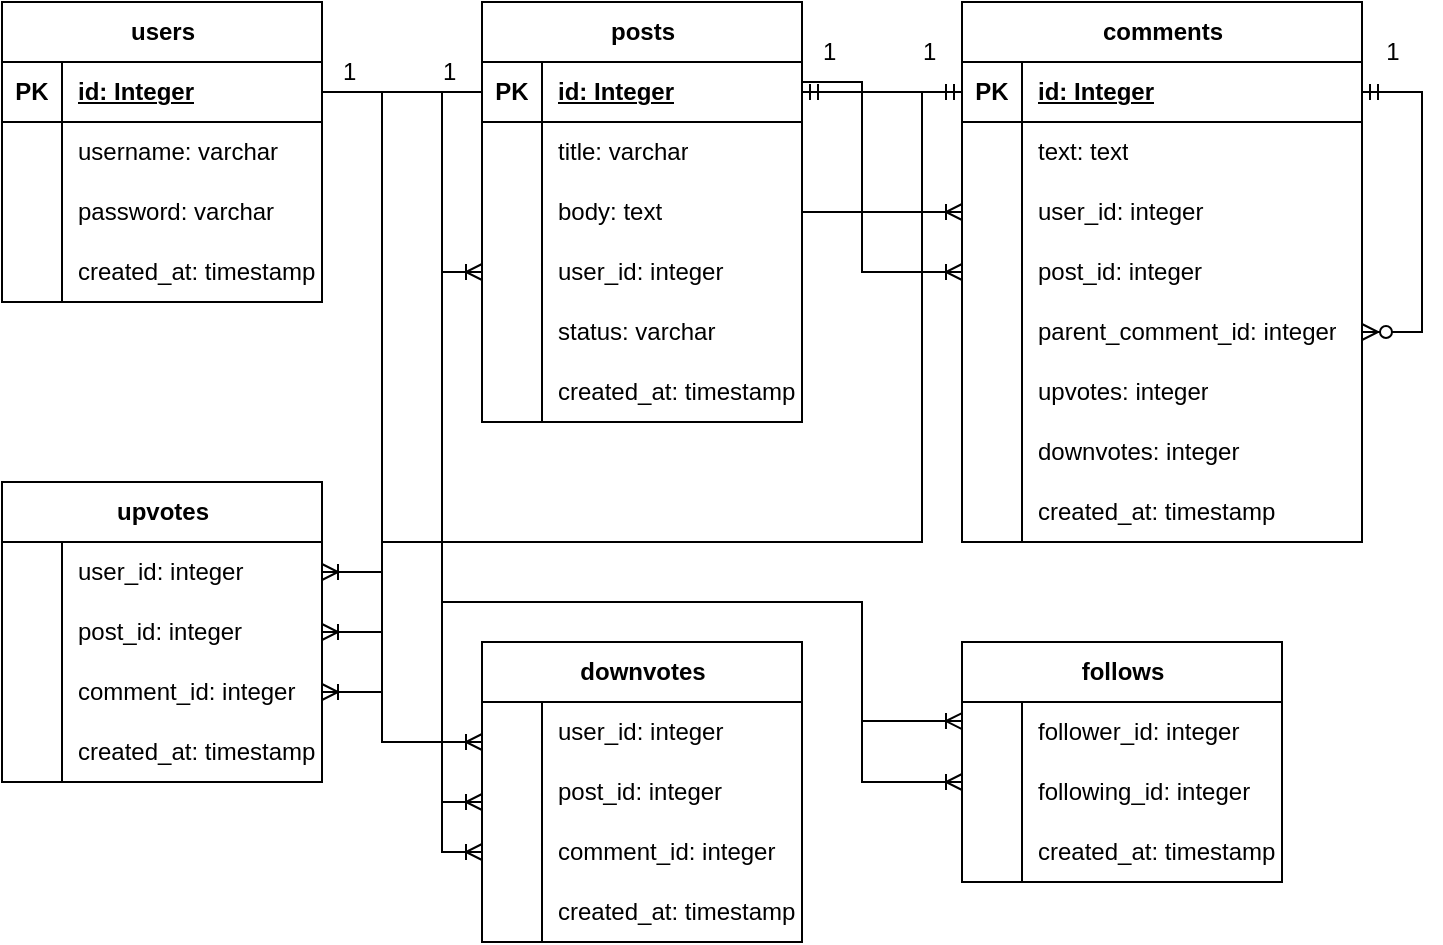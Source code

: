 <mxfile version="21.2.0" type="github">
  <diagram name="Page-1" id="74h5eq18-0JXJP73Q0yJ">
    <mxGraphModel dx="486" dy="725" grid="1" gridSize="10" guides="1" tooltips="1" connect="1" arrows="1" fold="1" page="1" pageScale="1" pageWidth="850" pageHeight="1100" math="0" shadow="0">
      <root>
        <mxCell id="0" />
        <mxCell id="1" parent="0" />
        <mxCell id="cVCFdXQ4bAkMoIGnFbqg-1" value="users" style="shape=table;startSize=30;container=1;collapsible=1;childLayout=tableLayout;fixedRows=1;rowLines=0;fontStyle=1;align=center;resizeLast=1;html=1;" vertex="1" parent="1">
          <mxGeometry x="40" y="80" width="160" height="150" as="geometry" />
        </mxCell>
        <mxCell id="cVCFdXQ4bAkMoIGnFbqg-2" value="" style="shape=tableRow;horizontal=0;startSize=0;swimlaneHead=0;swimlaneBody=0;fillColor=none;collapsible=0;dropTarget=0;points=[[0,0.5],[1,0.5]];portConstraint=eastwest;top=0;left=0;right=0;bottom=1;" vertex="1" parent="cVCFdXQ4bAkMoIGnFbqg-1">
          <mxGeometry y="30" width="160" height="30" as="geometry" />
        </mxCell>
        <mxCell id="cVCFdXQ4bAkMoIGnFbqg-3" value="PK" style="shape=partialRectangle;connectable=0;fillColor=none;top=0;left=0;bottom=0;right=0;fontStyle=1;overflow=hidden;whiteSpace=wrap;html=1;" vertex="1" parent="cVCFdXQ4bAkMoIGnFbqg-2">
          <mxGeometry width="30" height="30" as="geometry">
            <mxRectangle width="30" height="30" as="alternateBounds" />
          </mxGeometry>
        </mxCell>
        <mxCell id="cVCFdXQ4bAkMoIGnFbqg-4" value="id: Integer" style="shape=partialRectangle;connectable=0;fillColor=none;top=0;left=0;bottom=0;right=0;align=left;spacingLeft=6;fontStyle=5;overflow=hidden;whiteSpace=wrap;html=1;" vertex="1" parent="cVCFdXQ4bAkMoIGnFbqg-2">
          <mxGeometry x="30" width="130" height="30" as="geometry">
            <mxRectangle width="130" height="30" as="alternateBounds" />
          </mxGeometry>
        </mxCell>
        <mxCell id="cVCFdXQ4bAkMoIGnFbqg-5" value="" style="shape=tableRow;horizontal=0;startSize=0;swimlaneHead=0;swimlaneBody=0;fillColor=none;collapsible=0;dropTarget=0;points=[[0,0.5],[1,0.5]];portConstraint=eastwest;top=0;left=0;right=0;bottom=0;" vertex="1" parent="cVCFdXQ4bAkMoIGnFbqg-1">
          <mxGeometry y="60" width="160" height="30" as="geometry" />
        </mxCell>
        <mxCell id="cVCFdXQ4bAkMoIGnFbqg-6" value="" style="shape=partialRectangle;connectable=0;fillColor=none;top=0;left=0;bottom=0;right=0;editable=1;overflow=hidden;whiteSpace=wrap;html=1;" vertex="1" parent="cVCFdXQ4bAkMoIGnFbqg-5">
          <mxGeometry width="30" height="30" as="geometry">
            <mxRectangle width="30" height="30" as="alternateBounds" />
          </mxGeometry>
        </mxCell>
        <mxCell id="cVCFdXQ4bAkMoIGnFbqg-7" value="username: varchar" style="shape=partialRectangle;connectable=0;fillColor=none;top=0;left=0;bottom=0;right=0;align=left;spacingLeft=6;overflow=hidden;whiteSpace=wrap;html=1;" vertex="1" parent="cVCFdXQ4bAkMoIGnFbqg-5">
          <mxGeometry x="30" width="130" height="30" as="geometry">
            <mxRectangle width="130" height="30" as="alternateBounds" />
          </mxGeometry>
        </mxCell>
        <mxCell id="cVCFdXQ4bAkMoIGnFbqg-8" value="" style="shape=tableRow;horizontal=0;startSize=0;swimlaneHead=0;swimlaneBody=0;fillColor=none;collapsible=0;dropTarget=0;points=[[0,0.5],[1,0.5]];portConstraint=eastwest;top=0;left=0;right=0;bottom=0;" vertex="1" parent="cVCFdXQ4bAkMoIGnFbqg-1">
          <mxGeometry y="90" width="160" height="30" as="geometry" />
        </mxCell>
        <mxCell id="cVCFdXQ4bAkMoIGnFbqg-9" value="" style="shape=partialRectangle;connectable=0;fillColor=none;top=0;left=0;bottom=0;right=0;editable=1;overflow=hidden;whiteSpace=wrap;html=1;" vertex="1" parent="cVCFdXQ4bAkMoIGnFbqg-8">
          <mxGeometry width="30" height="30" as="geometry">
            <mxRectangle width="30" height="30" as="alternateBounds" />
          </mxGeometry>
        </mxCell>
        <mxCell id="cVCFdXQ4bAkMoIGnFbqg-10" value="password: varchar" style="shape=partialRectangle;connectable=0;fillColor=none;top=0;left=0;bottom=0;right=0;align=left;spacingLeft=6;overflow=hidden;whiteSpace=wrap;html=1;" vertex="1" parent="cVCFdXQ4bAkMoIGnFbqg-8">
          <mxGeometry x="30" width="130" height="30" as="geometry">
            <mxRectangle width="130" height="30" as="alternateBounds" />
          </mxGeometry>
        </mxCell>
        <mxCell id="cVCFdXQ4bAkMoIGnFbqg-11" value="" style="shape=tableRow;horizontal=0;startSize=0;swimlaneHead=0;swimlaneBody=0;fillColor=none;collapsible=0;dropTarget=0;points=[[0,0.5],[1,0.5]];portConstraint=eastwest;top=0;left=0;right=0;bottom=0;" vertex="1" parent="cVCFdXQ4bAkMoIGnFbqg-1">
          <mxGeometry y="120" width="160" height="30" as="geometry" />
        </mxCell>
        <mxCell id="cVCFdXQ4bAkMoIGnFbqg-12" value="" style="shape=partialRectangle;connectable=0;fillColor=none;top=0;left=0;bottom=0;right=0;editable=1;overflow=hidden;whiteSpace=wrap;html=1;" vertex="1" parent="cVCFdXQ4bAkMoIGnFbqg-11">
          <mxGeometry width="30" height="30" as="geometry">
            <mxRectangle width="30" height="30" as="alternateBounds" />
          </mxGeometry>
        </mxCell>
        <mxCell id="cVCFdXQ4bAkMoIGnFbqg-13" value="created_at: timestamp" style="shape=partialRectangle;connectable=0;fillColor=none;top=0;left=0;bottom=0;right=0;align=left;spacingLeft=6;overflow=hidden;whiteSpace=wrap;html=1;" vertex="1" parent="cVCFdXQ4bAkMoIGnFbqg-11">
          <mxGeometry x="30" width="130" height="30" as="geometry">
            <mxRectangle width="130" height="30" as="alternateBounds" />
          </mxGeometry>
        </mxCell>
        <mxCell id="cVCFdXQ4bAkMoIGnFbqg-14" value="posts" style="shape=table;startSize=30;container=1;collapsible=1;childLayout=tableLayout;fixedRows=1;rowLines=0;fontStyle=1;align=center;resizeLast=1;html=1;" vertex="1" parent="1">
          <mxGeometry x="280" y="80" width="160" height="210" as="geometry" />
        </mxCell>
        <mxCell id="cVCFdXQ4bAkMoIGnFbqg-15" value="" style="shape=tableRow;horizontal=0;startSize=0;swimlaneHead=0;swimlaneBody=0;fillColor=none;collapsible=0;dropTarget=0;points=[[0,0.5],[1,0.5]];portConstraint=eastwest;top=0;left=0;right=0;bottom=1;" vertex="1" parent="cVCFdXQ4bAkMoIGnFbqg-14">
          <mxGeometry y="30" width="160" height="30" as="geometry" />
        </mxCell>
        <mxCell id="cVCFdXQ4bAkMoIGnFbqg-16" value="PK" style="shape=partialRectangle;connectable=0;fillColor=none;top=0;left=0;bottom=0;right=0;fontStyle=1;overflow=hidden;whiteSpace=wrap;html=1;" vertex="1" parent="cVCFdXQ4bAkMoIGnFbqg-15">
          <mxGeometry width="30" height="30" as="geometry">
            <mxRectangle width="30" height="30" as="alternateBounds" />
          </mxGeometry>
        </mxCell>
        <mxCell id="cVCFdXQ4bAkMoIGnFbqg-17" value="id: Integer" style="shape=partialRectangle;connectable=0;fillColor=none;top=0;left=0;bottom=0;right=0;align=left;spacingLeft=6;fontStyle=5;overflow=hidden;whiteSpace=wrap;html=1;" vertex="1" parent="cVCFdXQ4bAkMoIGnFbqg-15">
          <mxGeometry x="30" width="130" height="30" as="geometry">
            <mxRectangle width="130" height="30" as="alternateBounds" />
          </mxGeometry>
        </mxCell>
        <mxCell id="cVCFdXQ4bAkMoIGnFbqg-18" value="" style="shape=tableRow;horizontal=0;startSize=0;swimlaneHead=0;swimlaneBody=0;fillColor=none;collapsible=0;dropTarget=0;points=[[0,0.5],[1,0.5]];portConstraint=eastwest;top=0;left=0;right=0;bottom=0;" vertex="1" parent="cVCFdXQ4bAkMoIGnFbqg-14">
          <mxGeometry y="60" width="160" height="30" as="geometry" />
        </mxCell>
        <mxCell id="cVCFdXQ4bAkMoIGnFbqg-19" value="" style="shape=partialRectangle;connectable=0;fillColor=none;top=0;left=0;bottom=0;right=0;editable=1;overflow=hidden;whiteSpace=wrap;html=1;" vertex="1" parent="cVCFdXQ4bAkMoIGnFbqg-18">
          <mxGeometry width="30" height="30" as="geometry">
            <mxRectangle width="30" height="30" as="alternateBounds" />
          </mxGeometry>
        </mxCell>
        <mxCell id="cVCFdXQ4bAkMoIGnFbqg-20" value="title: varchar" style="shape=partialRectangle;connectable=0;fillColor=none;top=0;left=0;bottom=0;right=0;align=left;spacingLeft=6;overflow=hidden;whiteSpace=wrap;html=1;" vertex="1" parent="cVCFdXQ4bAkMoIGnFbqg-18">
          <mxGeometry x="30" width="130" height="30" as="geometry">
            <mxRectangle width="130" height="30" as="alternateBounds" />
          </mxGeometry>
        </mxCell>
        <mxCell id="cVCFdXQ4bAkMoIGnFbqg-21" value="" style="shape=tableRow;horizontal=0;startSize=0;swimlaneHead=0;swimlaneBody=0;fillColor=none;collapsible=0;dropTarget=0;points=[[0,0.5],[1,0.5]];portConstraint=eastwest;top=0;left=0;right=0;bottom=0;" vertex="1" parent="cVCFdXQ4bAkMoIGnFbqg-14">
          <mxGeometry y="90" width="160" height="30" as="geometry" />
        </mxCell>
        <mxCell id="cVCFdXQ4bAkMoIGnFbqg-22" value="" style="shape=partialRectangle;connectable=0;fillColor=none;top=0;left=0;bottom=0;right=0;editable=1;overflow=hidden;whiteSpace=wrap;html=1;" vertex="1" parent="cVCFdXQ4bAkMoIGnFbqg-21">
          <mxGeometry width="30" height="30" as="geometry">
            <mxRectangle width="30" height="30" as="alternateBounds" />
          </mxGeometry>
        </mxCell>
        <mxCell id="cVCFdXQ4bAkMoIGnFbqg-23" value="body: text" style="shape=partialRectangle;connectable=0;fillColor=none;top=0;left=0;bottom=0;right=0;align=left;spacingLeft=6;overflow=hidden;whiteSpace=wrap;html=1;" vertex="1" parent="cVCFdXQ4bAkMoIGnFbqg-21">
          <mxGeometry x="30" width="130" height="30" as="geometry">
            <mxRectangle width="130" height="30" as="alternateBounds" />
          </mxGeometry>
        </mxCell>
        <mxCell id="cVCFdXQ4bAkMoIGnFbqg-24" value="" style="shape=tableRow;horizontal=0;startSize=0;swimlaneHead=0;swimlaneBody=0;fillColor=none;collapsible=0;dropTarget=0;points=[[0,0.5],[1,0.5]];portConstraint=eastwest;top=0;left=0;right=0;bottom=0;" vertex="1" parent="cVCFdXQ4bAkMoIGnFbqg-14">
          <mxGeometry y="120" width="160" height="30" as="geometry" />
        </mxCell>
        <mxCell id="cVCFdXQ4bAkMoIGnFbqg-25" value="" style="shape=partialRectangle;connectable=0;fillColor=none;top=0;left=0;bottom=0;right=0;editable=1;overflow=hidden;whiteSpace=wrap;html=1;" vertex="1" parent="cVCFdXQ4bAkMoIGnFbqg-24">
          <mxGeometry width="30" height="30" as="geometry">
            <mxRectangle width="30" height="30" as="alternateBounds" />
          </mxGeometry>
        </mxCell>
        <mxCell id="cVCFdXQ4bAkMoIGnFbqg-26" value="user_id: integer" style="shape=partialRectangle;connectable=0;fillColor=none;top=0;left=0;bottom=0;right=0;align=left;spacingLeft=6;overflow=hidden;whiteSpace=wrap;html=1;" vertex="1" parent="cVCFdXQ4bAkMoIGnFbqg-24">
          <mxGeometry x="30" width="130" height="30" as="geometry">
            <mxRectangle width="130" height="30" as="alternateBounds" />
          </mxGeometry>
        </mxCell>
        <mxCell id="cVCFdXQ4bAkMoIGnFbqg-67" value="" style="shape=tableRow;horizontal=0;startSize=0;swimlaneHead=0;swimlaneBody=0;fillColor=none;collapsible=0;dropTarget=0;points=[[0,0.5],[1,0.5]];portConstraint=eastwest;top=0;left=0;right=0;bottom=0;" vertex="1" parent="cVCFdXQ4bAkMoIGnFbqg-14">
          <mxGeometry y="150" width="160" height="30" as="geometry" />
        </mxCell>
        <mxCell id="cVCFdXQ4bAkMoIGnFbqg-68" value="" style="shape=partialRectangle;connectable=0;fillColor=none;top=0;left=0;bottom=0;right=0;editable=1;overflow=hidden;whiteSpace=wrap;html=1;" vertex="1" parent="cVCFdXQ4bAkMoIGnFbqg-67">
          <mxGeometry width="30" height="30" as="geometry">
            <mxRectangle width="30" height="30" as="alternateBounds" />
          </mxGeometry>
        </mxCell>
        <mxCell id="cVCFdXQ4bAkMoIGnFbqg-69" value="status: varchar" style="shape=partialRectangle;connectable=0;fillColor=none;top=0;left=0;bottom=0;right=0;align=left;spacingLeft=6;overflow=hidden;whiteSpace=wrap;html=1;" vertex="1" parent="cVCFdXQ4bAkMoIGnFbqg-67">
          <mxGeometry x="30" width="130" height="30" as="geometry">
            <mxRectangle width="130" height="30" as="alternateBounds" />
          </mxGeometry>
        </mxCell>
        <mxCell id="cVCFdXQ4bAkMoIGnFbqg-70" value="" style="shape=tableRow;horizontal=0;startSize=0;swimlaneHead=0;swimlaneBody=0;fillColor=none;collapsible=0;dropTarget=0;points=[[0,0.5],[1,0.5]];portConstraint=eastwest;top=0;left=0;right=0;bottom=0;" vertex="1" parent="cVCFdXQ4bAkMoIGnFbqg-14">
          <mxGeometry y="180" width="160" height="30" as="geometry" />
        </mxCell>
        <mxCell id="cVCFdXQ4bAkMoIGnFbqg-71" value="" style="shape=partialRectangle;connectable=0;fillColor=none;top=0;left=0;bottom=0;right=0;editable=1;overflow=hidden;whiteSpace=wrap;html=1;" vertex="1" parent="cVCFdXQ4bAkMoIGnFbqg-70">
          <mxGeometry width="30" height="30" as="geometry">
            <mxRectangle width="30" height="30" as="alternateBounds" />
          </mxGeometry>
        </mxCell>
        <mxCell id="cVCFdXQ4bAkMoIGnFbqg-72" value="created_at: timestamp" style="shape=partialRectangle;connectable=0;fillColor=none;top=0;left=0;bottom=0;right=0;align=left;spacingLeft=6;overflow=hidden;whiteSpace=wrap;html=1;" vertex="1" parent="cVCFdXQ4bAkMoIGnFbqg-70">
          <mxGeometry x="30" width="130" height="30" as="geometry">
            <mxRectangle width="130" height="30" as="alternateBounds" />
          </mxGeometry>
        </mxCell>
        <mxCell id="cVCFdXQ4bAkMoIGnFbqg-27" value="upvotes" style="shape=table;startSize=30;container=1;collapsible=1;childLayout=tableLayout;fixedRows=1;rowLines=0;fontStyle=1;align=center;resizeLast=1;html=1;" vertex="1" parent="1">
          <mxGeometry x="40" y="320" width="160" height="150" as="geometry" />
        </mxCell>
        <mxCell id="cVCFdXQ4bAkMoIGnFbqg-31" value="" style="shape=tableRow;horizontal=0;startSize=0;swimlaneHead=0;swimlaneBody=0;fillColor=none;collapsible=0;dropTarget=0;points=[[0,0.5],[1,0.5]];portConstraint=eastwest;top=0;left=0;right=0;bottom=0;" vertex="1" parent="cVCFdXQ4bAkMoIGnFbqg-27">
          <mxGeometry y="30" width="160" height="30" as="geometry" />
        </mxCell>
        <mxCell id="cVCFdXQ4bAkMoIGnFbqg-32" value="" style="shape=partialRectangle;connectable=0;fillColor=none;top=0;left=0;bottom=0;right=0;editable=1;overflow=hidden;whiteSpace=wrap;html=1;" vertex="1" parent="cVCFdXQ4bAkMoIGnFbqg-31">
          <mxGeometry width="30" height="30" as="geometry">
            <mxRectangle width="30" height="30" as="alternateBounds" />
          </mxGeometry>
        </mxCell>
        <mxCell id="cVCFdXQ4bAkMoIGnFbqg-33" value="user_id: integer" style="shape=partialRectangle;connectable=0;fillColor=none;top=0;left=0;bottom=0;right=0;align=left;spacingLeft=6;overflow=hidden;whiteSpace=wrap;html=1;" vertex="1" parent="cVCFdXQ4bAkMoIGnFbqg-31">
          <mxGeometry x="30" width="130" height="30" as="geometry">
            <mxRectangle width="130" height="30" as="alternateBounds" />
          </mxGeometry>
        </mxCell>
        <mxCell id="cVCFdXQ4bAkMoIGnFbqg-34" value="" style="shape=tableRow;horizontal=0;startSize=0;swimlaneHead=0;swimlaneBody=0;fillColor=none;collapsible=0;dropTarget=0;points=[[0,0.5],[1,0.5]];portConstraint=eastwest;top=0;left=0;right=0;bottom=0;" vertex="1" parent="cVCFdXQ4bAkMoIGnFbqg-27">
          <mxGeometry y="60" width="160" height="30" as="geometry" />
        </mxCell>
        <mxCell id="cVCFdXQ4bAkMoIGnFbqg-35" value="" style="shape=partialRectangle;connectable=0;fillColor=none;top=0;left=0;bottom=0;right=0;editable=1;overflow=hidden;whiteSpace=wrap;html=1;" vertex="1" parent="cVCFdXQ4bAkMoIGnFbqg-34">
          <mxGeometry width="30" height="30" as="geometry">
            <mxRectangle width="30" height="30" as="alternateBounds" />
          </mxGeometry>
        </mxCell>
        <mxCell id="cVCFdXQ4bAkMoIGnFbqg-36" value="post_id: integer" style="shape=partialRectangle;connectable=0;fillColor=none;top=0;left=0;bottom=0;right=0;align=left;spacingLeft=6;overflow=hidden;whiteSpace=wrap;html=1;" vertex="1" parent="cVCFdXQ4bAkMoIGnFbqg-34">
          <mxGeometry x="30" width="130" height="30" as="geometry">
            <mxRectangle width="130" height="30" as="alternateBounds" />
          </mxGeometry>
        </mxCell>
        <mxCell id="cVCFdXQ4bAkMoIGnFbqg-37" value="" style="shape=tableRow;horizontal=0;startSize=0;swimlaneHead=0;swimlaneBody=0;fillColor=none;collapsible=0;dropTarget=0;points=[[0,0.5],[1,0.5]];portConstraint=eastwest;top=0;left=0;right=0;bottom=0;" vertex="1" parent="cVCFdXQ4bAkMoIGnFbqg-27">
          <mxGeometry y="90" width="160" height="30" as="geometry" />
        </mxCell>
        <mxCell id="cVCFdXQ4bAkMoIGnFbqg-38" value="" style="shape=partialRectangle;connectable=0;fillColor=none;top=0;left=0;bottom=0;right=0;editable=1;overflow=hidden;whiteSpace=wrap;html=1;" vertex="1" parent="cVCFdXQ4bAkMoIGnFbqg-37">
          <mxGeometry width="30" height="30" as="geometry">
            <mxRectangle width="30" height="30" as="alternateBounds" />
          </mxGeometry>
        </mxCell>
        <mxCell id="cVCFdXQ4bAkMoIGnFbqg-39" value="comment_id: integer" style="shape=partialRectangle;connectable=0;fillColor=none;top=0;left=0;bottom=0;right=0;align=left;spacingLeft=6;overflow=hidden;whiteSpace=wrap;html=1;" vertex="1" parent="cVCFdXQ4bAkMoIGnFbqg-37">
          <mxGeometry x="30" width="130" height="30" as="geometry">
            <mxRectangle width="130" height="30" as="alternateBounds" />
          </mxGeometry>
        </mxCell>
        <mxCell id="cVCFdXQ4bAkMoIGnFbqg-86" value="" style="shape=tableRow;horizontal=0;startSize=0;swimlaneHead=0;swimlaneBody=0;fillColor=none;collapsible=0;dropTarget=0;points=[[0,0.5],[1,0.5]];portConstraint=eastwest;top=0;left=0;right=0;bottom=0;" vertex="1" parent="cVCFdXQ4bAkMoIGnFbqg-27">
          <mxGeometry y="120" width="160" height="30" as="geometry" />
        </mxCell>
        <mxCell id="cVCFdXQ4bAkMoIGnFbqg-87" value="" style="shape=partialRectangle;connectable=0;fillColor=none;top=0;left=0;bottom=0;right=0;editable=1;overflow=hidden;whiteSpace=wrap;html=1;" vertex="1" parent="cVCFdXQ4bAkMoIGnFbqg-86">
          <mxGeometry width="30" height="30" as="geometry">
            <mxRectangle width="30" height="30" as="alternateBounds" />
          </mxGeometry>
        </mxCell>
        <mxCell id="cVCFdXQ4bAkMoIGnFbqg-88" value="created_at: timestamp" style="shape=partialRectangle;connectable=0;fillColor=none;top=0;left=0;bottom=0;right=0;align=left;spacingLeft=6;overflow=hidden;whiteSpace=wrap;html=1;" vertex="1" parent="cVCFdXQ4bAkMoIGnFbqg-86">
          <mxGeometry x="30" width="130" height="30" as="geometry">
            <mxRectangle width="130" height="30" as="alternateBounds" />
          </mxGeometry>
        </mxCell>
        <mxCell id="cVCFdXQ4bAkMoIGnFbqg-40" value="downvotes" style="shape=table;startSize=30;container=1;collapsible=1;childLayout=tableLayout;fixedRows=1;rowLines=0;fontStyle=1;align=center;resizeLast=1;html=1;" vertex="1" parent="1">
          <mxGeometry x="280" y="400" width="160" height="150" as="geometry" />
        </mxCell>
        <mxCell id="cVCFdXQ4bAkMoIGnFbqg-44" value="" style="shape=tableRow;horizontal=0;startSize=0;swimlaneHead=0;swimlaneBody=0;fillColor=none;collapsible=0;dropTarget=0;points=[[0,0.5],[1,0.5]];portConstraint=eastwest;top=0;left=0;right=0;bottom=0;" vertex="1" parent="cVCFdXQ4bAkMoIGnFbqg-40">
          <mxGeometry y="30" width="160" height="30" as="geometry" />
        </mxCell>
        <mxCell id="cVCFdXQ4bAkMoIGnFbqg-45" value="" style="shape=partialRectangle;connectable=0;fillColor=none;top=0;left=0;bottom=0;right=0;editable=1;overflow=hidden;whiteSpace=wrap;html=1;" vertex="1" parent="cVCFdXQ4bAkMoIGnFbqg-44">
          <mxGeometry width="30" height="30" as="geometry">
            <mxRectangle width="30" height="30" as="alternateBounds" />
          </mxGeometry>
        </mxCell>
        <mxCell id="cVCFdXQ4bAkMoIGnFbqg-46" value="user_id: integer" style="shape=partialRectangle;connectable=0;fillColor=none;top=0;left=0;bottom=0;right=0;align=left;spacingLeft=6;overflow=hidden;whiteSpace=wrap;html=1;" vertex="1" parent="cVCFdXQ4bAkMoIGnFbqg-44">
          <mxGeometry x="30" width="130" height="30" as="geometry">
            <mxRectangle width="130" height="30" as="alternateBounds" />
          </mxGeometry>
        </mxCell>
        <mxCell id="cVCFdXQ4bAkMoIGnFbqg-47" value="" style="shape=tableRow;horizontal=0;startSize=0;swimlaneHead=0;swimlaneBody=0;fillColor=none;collapsible=0;dropTarget=0;points=[[0,0.5],[1,0.5]];portConstraint=eastwest;top=0;left=0;right=0;bottom=0;" vertex="1" parent="cVCFdXQ4bAkMoIGnFbqg-40">
          <mxGeometry y="60" width="160" height="30" as="geometry" />
        </mxCell>
        <mxCell id="cVCFdXQ4bAkMoIGnFbqg-48" value="" style="shape=partialRectangle;connectable=0;fillColor=none;top=0;left=0;bottom=0;right=0;editable=1;overflow=hidden;whiteSpace=wrap;html=1;" vertex="1" parent="cVCFdXQ4bAkMoIGnFbqg-47">
          <mxGeometry width="30" height="30" as="geometry">
            <mxRectangle width="30" height="30" as="alternateBounds" />
          </mxGeometry>
        </mxCell>
        <mxCell id="cVCFdXQ4bAkMoIGnFbqg-49" value="post_id: integer" style="shape=partialRectangle;connectable=0;fillColor=none;top=0;left=0;bottom=0;right=0;align=left;spacingLeft=6;overflow=hidden;whiteSpace=wrap;html=1;" vertex="1" parent="cVCFdXQ4bAkMoIGnFbqg-47">
          <mxGeometry x="30" width="130" height="30" as="geometry">
            <mxRectangle width="130" height="30" as="alternateBounds" />
          </mxGeometry>
        </mxCell>
        <mxCell id="cVCFdXQ4bAkMoIGnFbqg-50" value="" style="shape=tableRow;horizontal=0;startSize=0;swimlaneHead=0;swimlaneBody=0;fillColor=none;collapsible=0;dropTarget=0;points=[[0,0.5],[1,0.5]];portConstraint=eastwest;top=0;left=0;right=0;bottom=0;" vertex="1" parent="cVCFdXQ4bAkMoIGnFbqg-40">
          <mxGeometry y="90" width="160" height="30" as="geometry" />
        </mxCell>
        <mxCell id="cVCFdXQ4bAkMoIGnFbqg-51" value="" style="shape=partialRectangle;connectable=0;fillColor=none;top=0;left=0;bottom=0;right=0;editable=1;overflow=hidden;whiteSpace=wrap;html=1;" vertex="1" parent="cVCFdXQ4bAkMoIGnFbqg-50">
          <mxGeometry width="30" height="30" as="geometry">
            <mxRectangle width="30" height="30" as="alternateBounds" />
          </mxGeometry>
        </mxCell>
        <mxCell id="cVCFdXQ4bAkMoIGnFbqg-52" value="comment_id: integer" style="shape=partialRectangle;connectable=0;fillColor=none;top=0;left=0;bottom=0;right=0;align=left;spacingLeft=6;overflow=hidden;whiteSpace=wrap;html=1;" vertex="1" parent="cVCFdXQ4bAkMoIGnFbqg-50">
          <mxGeometry x="30" width="130" height="30" as="geometry">
            <mxRectangle width="130" height="30" as="alternateBounds" />
          </mxGeometry>
        </mxCell>
        <mxCell id="cVCFdXQ4bAkMoIGnFbqg-83" value="" style="shape=tableRow;horizontal=0;startSize=0;swimlaneHead=0;swimlaneBody=0;fillColor=none;collapsible=0;dropTarget=0;points=[[0,0.5],[1,0.5]];portConstraint=eastwest;top=0;left=0;right=0;bottom=0;" vertex="1" parent="cVCFdXQ4bAkMoIGnFbqg-40">
          <mxGeometry y="120" width="160" height="30" as="geometry" />
        </mxCell>
        <mxCell id="cVCFdXQ4bAkMoIGnFbqg-84" value="" style="shape=partialRectangle;connectable=0;fillColor=none;top=0;left=0;bottom=0;right=0;editable=1;overflow=hidden;whiteSpace=wrap;html=1;" vertex="1" parent="cVCFdXQ4bAkMoIGnFbqg-83">
          <mxGeometry width="30" height="30" as="geometry">
            <mxRectangle width="30" height="30" as="alternateBounds" />
          </mxGeometry>
        </mxCell>
        <mxCell id="cVCFdXQ4bAkMoIGnFbqg-85" value="created_at: timestamp" style="shape=partialRectangle;connectable=0;fillColor=none;top=0;left=0;bottom=0;right=0;align=left;spacingLeft=6;overflow=hidden;whiteSpace=wrap;html=1;" vertex="1" parent="cVCFdXQ4bAkMoIGnFbqg-83">
          <mxGeometry x="30" width="130" height="30" as="geometry">
            <mxRectangle width="130" height="30" as="alternateBounds" />
          </mxGeometry>
        </mxCell>
        <mxCell id="cVCFdXQ4bAkMoIGnFbqg-53" value="comments" style="shape=table;startSize=30;container=1;collapsible=1;childLayout=tableLayout;fixedRows=1;rowLines=0;fontStyle=1;align=center;resizeLast=1;html=1;" vertex="1" parent="1">
          <mxGeometry x="520" y="80" width="200" height="270" as="geometry" />
        </mxCell>
        <mxCell id="cVCFdXQ4bAkMoIGnFbqg-54" value="" style="shape=tableRow;horizontal=0;startSize=0;swimlaneHead=0;swimlaneBody=0;fillColor=none;collapsible=0;dropTarget=0;points=[[0,0.5],[1,0.5]];portConstraint=eastwest;top=0;left=0;right=0;bottom=1;" vertex="1" parent="cVCFdXQ4bAkMoIGnFbqg-53">
          <mxGeometry y="30" width="200" height="30" as="geometry" />
        </mxCell>
        <mxCell id="cVCFdXQ4bAkMoIGnFbqg-55" value="PK" style="shape=partialRectangle;connectable=0;fillColor=none;top=0;left=0;bottom=0;right=0;fontStyle=1;overflow=hidden;whiteSpace=wrap;html=1;" vertex="1" parent="cVCFdXQ4bAkMoIGnFbqg-54">
          <mxGeometry width="30" height="30" as="geometry">
            <mxRectangle width="30" height="30" as="alternateBounds" />
          </mxGeometry>
        </mxCell>
        <mxCell id="cVCFdXQ4bAkMoIGnFbqg-56" value="id: Integer" style="shape=partialRectangle;connectable=0;fillColor=none;top=0;left=0;bottom=0;right=0;align=left;spacingLeft=6;fontStyle=5;overflow=hidden;whiteSpace=wrap;html=1;" vertex="1" parent="cVCFdXQ4bAkMoIGnFbqg-54">
          <mxGeometry x="30" width="170" height="30" as="geometry">
            <mxRectangle width="170" height="30" as="alternateBounds" />
          </mxGeometry>
        </mxCell>
        <mxCell id="cVCFdXQ4bAkMoIGnFbqg-57" value="" style="shape=tableRow;horizontal=0;startSize=0;swimlaneHead=0;swimlaneBody=0;fillColor=none;collapsible=0;dropTarget=0;points=[[0,0.5],[1,0.5]];portConstraint=eastwest;top=0;left=0;right=0;bottom=0;" vertex="1" parent="cVCFdXQ4bAkMoIGnFbqg-53">
          <mxGeometry y="60" width="200" height="30" as="geometry" />
        </mxCell>
        <mxCell id="cVCFdXQ4bAkMoIGnFbqg-58" value="" style="shape=partialRectangle;connectable=0;fillColor=none;top=0;left=0;bottom=0;right=0;editable=1;overflow=hidden;whiteSpace=wrap;html=1;" vertex="1" parent="cVCFdXQ4bAkMoIGnFbqg-57">
          <mxGeometry width="30" height="30" as="geometry">
            <mxRectangle width="30" height="30" as="alternateBounds" />
          </mxGeometry>
        </mxCell>
        <mxCell id="cVCFdXQ4bAkMoIGnFbqg-59" value="text: text" style="shape=partialRectangle;connectable=0;fillColor=none;top=0;left=0;bottom=0;right=0;align=left;spacingLeft=6;overflow=hidden;whiteSpace=wrap;html=1;" vertex="1" parent="cVCFdXQ4bAkMoIGnFbqg-57">
          <mxGeometry x="30" width="170" height="30" as="geometry">
            <mxRectangle width="170" height="30" as="alternateBounds" />
          </mxGeometry>
        </mxCell>
        <mxCell id="cVCFdXQ4bAkMoIGnFbqg-60" value="" style="shape=tableRow;horizontal=0;startSize=0;swimlaneHead=0;swimlaneBody=0;fillColor=none;collapsible=0;dropTarget=0;points=[[0,0.5],[1,0.5]];portConstraint=eastwest;top=0;left=0;right=0;bottom=0;" vertex="1" parent="cVCFdXQ4bAkMoIGnFbqg-53">
          <mxGeometry y="90" width="200" height="30" as="geometry" />
        </mxCell>
        <mxCell id="cVCFdXQ4bAkMoIGnFbqg-61" value="" style="shape=partialRectangle;connectable=0;fillColor=none;top=0;left=0;bottom=0;right=0;editable=1;overflow=hidden;whiteSpace=wrap;html=1;" vertex="1" parent="cVCFdXQ4bAkMoIGnFbqg-60">
          <mxGeometry width="30" height="30" as="geometry">
            <mxRectangle width="30" height="30" as="alternateBounds" />
          </mxGeometry>
        </mxCell>
        <mxCell id="cVCFdXQ4bAkMoIGnFbqg-62" value="user_id: integer" style="shape=partialRectangle;connectable=0;fillColor=none;top=0;left=0;bottom=0;right=0;align=left;spacingLeft=6;overflow=hidden;whiteSpace=wrap;html=1;" vertex="1" parent="cVCFdXQ4bAkMoIGnFbqg-60">
          <mxGeometry x="30" width="170" height="30" as="geometry">
            <mxRectangle width="170" height="30" as="alternateBounds" />
          </mxGeometry>
        </mxCell>
        <mxCell id="cVCFdXQ4bAkMoIGnFbqg-89" value="" style="shape=tableRow;horizontal=0;startSize=0;swimlaneHead=0;swimlaneBody=0;fillColor=none;collapsible=0;dropTarget=0;points=[[0,0.5],[1,0.5]];portConstraint=eastwest;top=0;left=0;right=0;bottom=0;" vertex="1" parent="cVCFdXQ4bAkMoIGnFbqg-53">
          <mxGeometry y="120" width="200" height="30" as="geometry" />
        </mxCell>
        <mxCell id="cVCFdXQ4bAkMoIGnFbqg-90" value="" style="shape=partialRectangle;connectable=0;fillColor=none;top=0;left=0;bottom=0;right=0;editable=1;overflow=hidden;whiteSpace=wrap;html=1;" vertex="1" parent="cVCFdXQ4bAkMoIGnFbqg-89">
          <mxGeometry width="30" height="30" as="geometry">
            <mxRectangle width="30" height="30" as="alternateBounds" />
          </mxGeometry>
        </mxCell>
        <mxCell id="cVCFdXQ4bAkMoIGnFbqg-91" value="post_id: integer" style="shape=partialRectangle;connectable=0;fillColor=none;top=0;left=0;bottom=0;right=0;align=left;spacingLeft=6;overflow=hidden;whiteSpace=wrap;html=1;" vertex="1" parent="cVCFdXQ4bAkMoIGnFbqg-89">
          <mxGeometry x="30" width="170" height="30" as="geometry">
            <mxRectangle width="170" height="30" as="alternateBounds" />
          </mxGeometry>
        </mxCell>
        <mxCell id="cVCFdXQ4bAkMoIGnFbqg-92" value="" style="shape=tableRow;horizontal=0;startSize=0;swimlaneHead=0;swimlaneBody=0;fillColor=none;collapsible=0;dropTarget=0;points=[[0,0.5],[1,0.5]];portConstraint=eastwest;top=0;left=0;right=0;bottom=0;" vertex="1" parent="cVCFdXQ4bAkMoIGnFbqg-53">
          <mxGeometry y="150" width="200" height="30" as="geometry" />
        </mxCell>
        <mxCell id="cVCFdXQ4bAkMoIGnFbqg-93" value="" style="shape=partialRectangle;connectable=0;fillColor=none;top=0;left=0;bottom=0;right=0;editable=1;overflow=hidden;whiteSpace=wrap;html=1;" vertex="1" parent="cVCFdXQ4bAkMoIGnFbqg-92">
          <mxGeometry width="30" height="30" as="geometry">
            <mxRectangle width="30" height="30" as="alternateBounds" />
          </mxGeometry>
        </mxCell>
        <mxCell id="cVCFdXQ4bAkMoIGnFbqg-94" value="parent_comment_id: integer" style="shape=partialRectangle;connectable=0;fillColor=none;top=0;left=0;bottom=0;right=0;align=left;spacingLeft=6;overflow=hidden;whiteSpace=wrap;html=1;" vertex="1" parent="cVCFdXQ4bAkMoIGnFbqg-92">
          <mxGeometry x="30" width="170" height="30" as="geometry">
            <mxRectangle width="170" height="30" as="alternateBounds" />
          </mxGeometry>
        </mxCell>
        <mxCell id="cVCFdXQ4bAkMoIGnFbqg-95" value="" style="shape=tableRow;horizontal=0;startSize=0;swimlaneHead=0;swimlaneBody=0;fillColor=none;collapsible=0;dropTarget=0;points=[[0,0.5],[1,0.5]];portConstraint=eastwest;top=0;left=0;right=0;bottom=0;" vertex="1" parent="cVCFdXQ4bAkMoIGnFbqg-53">
          <mxGeometry y="180" width="200" height="30" as="geometry" />
        </mxCell>
        <mxCell id="cVCFdXQ4bAkMoIGnFbqg-96" value="" style="shape=partialRectangle;connectable=0;fillColor=none;top=0;left=0;bottom=0;right=0;editable=1;overflow=hidden;whiteSpace=wrap;html=1;" vertex="1" parent="cVCFdXQ4bAkMoIGnFbqg-95">
          <mxGeometry width="30" height="30" as="geometry">
            <mxRectangle width="30" height="30" as="alternateBounds" />
          </mxGeometry>
        </mxCell>
        <mxCell id="cVCFdXQ4bAkMoIGnFbqg-97" value="upvotes: integer" style="shape=partialRectangle;connectable=0;fillColor=none;top=0;left=0;bottom=0;right=0;align=left;spacingLeft=6;overflow=hidden;whiteSpace=wrap;html=1;" vertex="1" parent="cVCFdXQ4bAkMoIGnFbqg-95">
          <mxGeometry x="30" width="170" height="30" as="geometry">
            <mxRectangle width="170" height="30" as="alternateBounds" />
          </mxGeometry>
        </mxCell>
        <mxCell id="cVCFdXQ4bAkMoIGnFbqg-98" value="" style="shape=tableRow;horizontal=0;startSize=0;swimlaneHead=0;swimlaneBody=0;fillColor=none;collapsible=0;dropTarget=0;points=[[0,0.5],[1,0.5]];portConstraint=eastwest;top=0;left=0;right=0;bottom=0;" vertex="1" parent="cVCFdXQ4bAkMoIGnFbqg-53">
          <mxGeometry y="210" width="200" height="30" as="geometry" />
        </mxCell>
        <mxCell id="cVCFdXQ4bAkMoIGnFbqg-99" value="" style="shape=partialRectangle;connectable=0;fillColor=none;top=0;left=0;bottom=0;right=0;editable=1;overflow=hidden;whiteSpace=wrap;html=1;" vertex="1" parent="cVCFdXQ4bAkMoIGnFbqg-98">
          <mxGeometry width="30" height="30" as="geometry">
            <mxRectangle width="30" height="30" as="alternateBounds" />
          </mxGeometry>
        </mxCell>
        <mxCell id="cVCFdXQ4bAkMoIGnFbqg-100" value="downvotes: integer" style="shape=partialRectangle;connectable=0;fillColor=none;top=0;left=0;bottom=0;right=0;align=left;spacingLeft=6;overflow=hidden;whiteSpace=wrap;html=1;" vertex="1" parent="cVCFdXQ4bAkMoIGnFbqg-98">
          <mxGeometry x="30" width="170" height="30" as="geometry">
            <mxRectangle width="170" height="30" as="alternateBounds" />
          </mxGeometry>
        </mxCell>
        <mxCell id="cVCFdXQ4bAkMoIGnFbqg-101" value="" style="shape=tableRow;horizontal=0;startSize=0;swimlaneHead=0;swimlaneBody=0;fillColor=none;collapsible=0;dropTarget=0;points=[[0,0.5],[1,0.5]];portConstraint=eastwest;top=0;left=0;right=0;bottom=0;" vertex="1" parent="cVCFdXQ4bAkMoIGnFbqg-53">
          <mxGeometry y="240" width="200" height="30" as="geometry" />
        </mxCell>
        <mxCell id="cVCFdXQ4bAkMoIGnFbqg-102" value="" style="shape=partialRectangle;connectable=0;fillColor=none;top=0;left=0;bottom=0;right=0;editable=1;overflow=hidden;whiteSpace=wrap;html=1;" vertex="1" parent="cVCFdXQ4bAkMoIGnFbqg-101">
          <mxGeometry width="30" height="30" as="geometry">
            <mxRectangle width="30" height="30" as="alternateBounds" />
          </mxGeometry>
        </mxCell>
        <mxCell id="cVCFdXQ4bAkMoIGnFbqg-103" value="created_at: timestamp" style="shape=partialRectangle;connectable=0;fillColor=none;top=0;left=0;bottom=0;right=0;align=left;spacingLeft=6;overflow=hidden;whiteSpace=wrap;html=1;" vertex="1" parent="cVCFdXQ4bAkMoIGnFbqg-101">
          <mxGeometry x="30" width="170" height="30" as="geometry">
            <mxRectangle width="170" height="30" as="alternateBounds" />
          </mxGeometry>
        </mxCell>
        <mxCell id="cVCFdXQ4bAkMoIGnFbqg-140" value="" style="edgeStyle=entityRelationEdgeStyle;fontSize=12;html=1;endArrow=ERzeroToMany;startArrow=ERmandOne;rounded=0;entryX=1;entryY=0.5;entryDx=0;entryDy=0;exitX=1;exitY=0.5;exitDx=0;exitDy=0;" edge="1" parent="cVCFdXQ4bAkMoIGnFbqg-53" source="cVCFdXQ4bAkMoIGnFbqg-54" target="cVCFdXQ4bAkMoIGnFbqg-92">
          <mxGeometry width="100" height="100" relative="1" as="geometry">
            <mxPoint x="190" y="330" as="sourcePoint" />
            <mxPoint x="290" y="230" as="targetPoint" />
          </mxGeometry>
        </mxCell>
        <mxCell id="cVCFdXQ4bAkMoIGnFbqg-104" value="follows" style="shape=table;startSize=30;container=1;collapsible=1;childLayout=tableLayout;fixedRows=1;rowLines=0;fontStyle=1;align=center;resizeLast=1;html=1;" vertex="1" parent="1">
          <mxGeometry x="520" y="400" width="160" height="120" as="geometry" />
        </mxCell>
        <mxCell id="cVCFdXQ4bAkMoIGnFbqg-108" value="" style="shape=tableRow;horizontal=0;startSize=0;swimlaneHead=0;swimlaneBody=0;fillColor=none;collapsible=0;dropTarget=0;points=[[0,0.5],[1,0.5]];portConstraint=eastwest;top=0;left=0;right=0;bottom=0;" vertex="1" parent="cVCFdXQ4bAkMoIGnFbqg-104">
          <mxGeometry y="30" width="160" height="30" as="geometry" />
        </mxCell>
        <mxCell id="cVCFdXQ4bAkMoIGnFbqg-109" value="" style="shape=partialRectangle;connectable=0;fillColor=none;top=0;left=0;bottom=0;right=0;editable=1;overflow=hidden;whiteSpace=wrap;html=1;" vertex="1" parent="cVCFdXQ4bAkMoIGnFbqg-108">
          <mxGeometry width="30" height="30" as="geometry">
            <mxRectangle width="30" height="30" as="alternateBounds" />
          </mxGeometry>
        </mxCell>
        <mxCell id="cVCFdXQ4bAkMoIGnFbqg-110" value="follower_id: integer" style="shape=partialRectangle;connectable=0;fillColor=none;top=0;left=0;bottom=0;right=0;align=left;spacingLeft=6;overflow=hidden;whiteSpace=wrap;html=1;" vertex="1" parent="cVCFdXQ4bAkMoIGnFbqg-108">
          <mxGeometry x="30" width="130" height="30" as="geometry">
            <mxRectangle width="130" height="30" as="alternateBounds" />
          </mxGeometry>
        </mxCell>
        <mxCell id="cVCFdXQ4bAkMoIGnFbqg-111" value="" style="shape=tableRow;horizontal=0;startSize=0;swimlaneHead=0;swimlaneBody=0;fillColor=none;collapsible=0;dropTarget=0;points=[[0,0.5],[1,0.5]];portConstraint=eastwest;top=0;left=0;right=0;bottom=0;" vertex="1" parent="cVCFdXQ4bAkMoIGnFbqg-104">
          <mxGeometry y="60" width="160" height="30" as="geometry" />
        </mxCell>
        <mxCell id="cVCFdXQ4bAkMoIGnFbqg-112" value="" style="shape=partialRectangle;connectable=0;fillColor=none;top=0;left=0;bottom=0;right=0;editable=1;overflow=hidden;whiteSpace=wrap;html=1;" vertex="1" parent="cVCFdXQ4bAkMoIGnFbqg-111">
          <mxGeometry width="30" height="30" as="geometry">
            <mxRectangle width="30" height="30" as="alternateBounds" />
          </mxGeometry>
        </mxCell>
        <mxCell id="cVCFdXQ4bAkMoIGnFbqg-113" value="following_id: integer" style="shape=partialRectangle;connectable=0;fillColor=none;top=0;left=0;bottom=0;right=0;align=left;spacingLeft=6;overflow=hidden;whiteSpace=wrap;html=1;" vertex="1" parent="cVCFdXQ4bAkMoIGnFbqg-111">
          <mxGeometry x="30" width="130" height="30" as="geometry">
            <mxRectangle width="130" height="30" as="alternateBounds" />
          </mxGeometry>
        </mxCell>
        <mxCell id="cVCFdXQ4bAkMoIGnFbqg-117" value="" style="shape=tableRow;horizontal=0;startSize=0;swimlaneHead=0;swimlaneBody=0;fillColor=none;collapsible=0;dropTarget=0;points=[[0,0.5],[1,0.5]];portConstraint=eastwest;top=0;left=0;right=0;bottom=0;" vertex="1" parent="cVCFdXQ4bAkMoIGnFbqg-104">
          <mxGeometry y="90" width="160" height="30" as="geometry" />
        </mxCell>
        <mxCell id="cVCFdXQ4bAkMoIGnFbqg-118" value="" style="shape=partialRectangle;connectable=0;fillColor=none;top=0;left=0;bottom=0;right=0;editable=1;overflow=hidden;whiteSpace=wrap;html=1;" vertex="1" parent="cVCFdXQ4bAkMoIGnFbqg-117">
          <mxGeometry width="30" height="30" as="geometry">
            <mxRectangle width="30" height="30" as="alternateBounds" />
          </mxGeometry>
        </mxCell>
        <mxCell id="cVCFdXQ4bAkMoIGnFbqg-119" value="created_at: timestamp" style="shape=partialRectangle;connectable=0;fillColor=none;top=0;left=0;bottom=0;right=0;align=left;spacingLeft=6;overflow=hidden;whiteSpace=wrap;html=1;" vertex="1" parent="cVCFdXQ4bAkMoIGnFbqg-117">
          <mxGeometry x="30" width="130" height="30" as="geometry">
            <mxRectangle width="130" height="30" as="alternateBounds" />
          </mxGeometry>
        </mxCell>
        <mxCell id="cVCFdXQ4bAkMoIGnFbqg-120" value="" style="edgeStyle=orthogonalEdgeStyle;fontSize=12;html=1;endArrow=ERoneToMany;rounded=0;exitX=1;exitY=0.5;exitDx=0;exitDy=0;entryX=0;entryY=0.5;entryDx=0;entryDy=0;" edge="1" parent="1" source="cVCFdXQ4bAkMoIGnFbqg-2" target="cVCFdXQ4bAkMoIGnFbqg-24">
          <mxGeometry width="100" height="100" relative="1" as="geometry">
            <mxPoint x="200" y="360" as="sourcePoint" />
            <mxPoint x="300" y="260" as="targetPoint" />
            <Array as="points">
              <mxPoint x="260" y="125" />
              <mxPoint x="260" y="215" />
            </Array>
          </mxGeometry>
        </mxCell>
        <mxCell id="cVCFdXQ4bAkMoIGnFbqg-121" value="" style="edgeStyle=entityRelationEdgeStyle;fontSize=12;html=1;endArrow=ERoneToMany;rounded=0;exitX=1;exitY=0.5;exitDx=0;exitDy=0;entryX=1;entryY=0.5;entryDx=0;entryDy=0;" edge="1" parent="1" source="cVCFdXQ4bAkMoIGnFbqg-2" target="cVCFdXQ4bAkMoIGnFbqg-31">
          <mxGeometry width="100" height="100" relative="1" as="geometry">
            <mxPoint x="140" y="360" as="sourcePoint" />
            <mxPoint x="250" y="370" as="targetPoint" />
          </mxGeometry>
        </mxCell>
        <mxCell id="cVCFdXQ4bAkMoIGnFbqg-122" value="" style="edgeStyle=orthogonalEdgeStyle;fontSize=12;html=1;endArrow=ERoneToMany;rounded=0;exitX=0;exitY=0.5;exitDx=0;exitDy=0;entryX=1;entryY=0.5;entryDx=0;entryDy=0;" edge="1" parent="1" source="cVCFdXQ4bAkMoIGnFbqg-15" target="cVCFdXQ4bAkMoIGnFbqg-34">
          <mxGeometry width="100" height="100" relative="1" as="geometry">
            <mxPoint x="140" y="360" as="sourcePoint" />
            <mxPoint x="240" y="260" as="targetPoint" />
            <Array as="points">
              <mxPoint x="230" y="125" />
              <mxPoint x="230" y="395" />
            </Array>
          </mxGeometry>
        </mxCell>
        <mxCell id="cVCFdXQ4bAkMoIGnFbqg-124" value="" style="edgeStyle=orthogonalEdgeStyle;fontSize=12;html=1;endArrow=ERoneToMany;rounded=0;exitX=0;exitY=0.5;exitDx=0;exitDy=0;entryX=1;entryY=0.5;entryDx=0;entryDy=0;" edge="1" parent="1" source="cVCFdXQ4bAkMoIGnFbqg-54" target="cVCFdXQ4bAkMoIGnFbqg-37">
          <mxGeometry width="100" height="100" relative="1" as="geometry">
            <mxPoint x="360" y="360" as="sourcePoint" />
            <mxPoint x="460" y="260" as="targetPoint" />
            <Array as="points">
              <mxPoint x="500" y="125" />
              <mxPoint x="500" y="350" />
              <mxPoint x="230" y="350" />
              <mxPoint x="230" y="425" />
            </Array>
          </mxGeometry>
        </mxCell>
        <mxCell id="cVCFdXQ4bAkMoIGnFbqg-125" value="" style="edgeStyle=orthogonalEdgeStyle;fontSize=12;html=1;endArrow=ERoneToMany;rounded=0;exitX=1;exitY=0.5;exitDx=0;exitDy=0;" edge="1" parent="1" source="cVCFdXQ4bAkMoIGnFbqg-2">
          <mxGeometry width="100" height="100" relative="1" as="geometry">
            <mxPoint x="190" y="360" as="sourcePoint" />
            <mxPoint x="520" y="470" as="targetPoint" />
            <Array as="points">
              <mxPoint x="260" y="125" />
              <mxPoint x="260" y="380" />
              <mxPoint x="470" y="380" />
              <mxPoint x="470" y="470" />
            </Array>
          </mxGeometry>
        </mxCell>
        <mxCell id="cVCFdXQ4bAkMoIGnFbqg-126" value="" style="edgeStyle=orthogonalEdgeStyle;fontSize=12;html=1;endArrow=ERoneToMany;rounded=0;exitX=1;exitY=0.5;exitDx=0;exitDy=0;entryX=0;entryY=0.318;entryDx=0;entryDy=0;entryPerimeter=0;" edge="1" parent="1" source="cVCFdXQ4bAkMoIGnFbqg-2" target="cVCFdXQ4bAkMoIGnFbqg-108">
          <mxGeometry width="100" height="100" relative="1" as="geometry">
            <mxPoint x="210" y="135" as="sourcePoint" />
            <mxPoint x="510" y="440" as="targetPoint" />
            <Array as="points">
              <mxPoint x="260" y="125" />
              <mxPoint x="260" y="380" />
              <mxPoint x="470" y="380" />
              <mxPoint x="470" y="440" />
            </Array>
          </mxGeometry>
        </mxCell>
        <mxCell id="cVCFdXQ4bAkMoIGnFbqg-127" value="" style="edgeStyle=orthogonalEdgeStyle;fontSize=12;html=1;endArrow=ERoneToMany;rounded=0;exitX=1;exitY=0.5;exitDx=0;exitDy=0;" edge="1" parent="1" source="cVCFdXQ4bAkMoIGnFbqg-2">
          <mxGeometry width="100" height="100" relative="1" as="geometry">
            <mxPoint x="330" y="270" as="sourcePoint" />
            <mxPoint x="280" y="450" as="targetPoint" />
            <Array as="points">
              <mxPoint x="230" y="125" />
              <mxPoint x="230" y="450" />
              <mxPoint x="280" y="450" />
            </Array>
          </mxGeometry>
        </mxCell>
        <mxCell id="cVCFdXQ4bAkMoIGnFbqg-128" value="" style="edgeStyle=orthogonalEdgeStyle;fontSize=12;html=1;endArrow=ERoneToMany;rounded=0;exitX=0;exitY=0.5;exitDx=0;exitDy=0;" edge="1" parent="1" source="cVCFdXQ4bAkMoIGnFbqg-15">
          <mxGeometry width="100" height="100" relative="1" as="geometry">
            <mxPoint x="330" y="270" as="sourcePoint" />
            <mxPoint x="280" y="480" as="targetPoint" />
            <Array as="points">
              <mxPoint x="260" y="125" />
              <mxPoint x="260" y="480" />
              <mxPoint x="280" y="480" />
            </Array>
          </mxGeometry>
        </mxCell>
        <mxCell id="cVCFdXQ4bAkMoIGnFbqg-129" value="" style="edgeStyle=orthogonalEdgeStyle;fontSize=12;html=1;endArrow=ERoneToMany;rounded=0;entryX=0;entryY=0.5;entryDx=0;entryDy=0;exitX=0;exitY=0.5;exitDx=0;exitDy=0;" edge="1" parent="1" source="cVCFdXQ4bAkMoIGnFbqg-54" target="cVCFdXQ4bAkMoIGnFbqg-50">
          <mxGeometry width="100" height="100" relative="1" as="geometry">
            <mxPoint x="350" y="400" as="sourcePoint" />
            <mxPoint x="450" y="300" as="targetPoint" />
            <Array as="points">
              <mxPoint x="500" y="125" />
              <mxPoint x="500" y="350" />
              <mxPoint x="260" y="350" />
              <mxPoint x="260" y="505" />
            </Array>
          </mxGeometry>
        </mxCell>
        <mxCell id="cVCFdXQ4bAkMoIGnFbqg-130" value="1&amp;nbsp;" style="text;html=1;align=center;verticalAlign=middle;resizable=0;points=[];autosize=1;strokeColor=none;fillColor=none;" vertex="1" parent="1">
          <mxGeometry x="200" y="100" width="30" height="30" as="geometry" />
        </mxCell>
        <mxCell id="cVCFdXQ4bAkMoIGnFbqg-133" value="1&amp;nbsp;" style="text;html=1;align=center;verticalAlign=middle;resizable=0;points=[];autosize=1;strokeColor=none;fillColor=none;" vertex="1" parent="1">
          <mxGeometry x="250" y="100" width="30" height="30" as="geometry" />
        </mxCell>
        <mxCell id="cVCFdXQ4bAkMoIGnFbqg-134" value="" style="edgeStyle=entityRelationEdgeStyle;fontSize=12;html=1;endArrow=ERmandOne;startArrow=ERmandOne;rounded=0;exitX=1;exitY=0.5;exitDx=0;exitDy=0;entryX=0;entryY=0.5;entryDx=0;entryDy=0;" edge="1" parent="1" source="cVCFdXQ4bAkMoIGnFbqg-15" target="cVCFdXQ4bAkMoIGnFbqg-54">
          <mxGeometry width="100" height="100" relative="1" as="geometry">
            <mxPoint x="440" y="270" as="sourcePoint" />
            <mxPoint x="540" y="170" as="targetPoint" />
          </mxGeometry>
        </mxCell>
        <mxCell id="cVCFdXQ4bAkMoIGnFbqg-135" value="" style="edgeStyle=orthogonalEdgeStyle;fontSize=12;html=1;endArrow=ERoneToMany;rounded=0;entryX=0;entryY=0.5;entryDx=0;entryDy=0;" edge="1" parent="1" target="cVCFdXQ4bAkMoIGnFbqg-89">
          <mxGeometry width="100" height="100" relative="1" as="geometry">
            <mxPoint x="440" y="120" as="sourcePoint" />
            <mxPoint x="540" y="170" as="targetPoint" />
            <Array as="points">
              <mxPoint x="470" y="120" />
              <mxPoint x="470" y="215" />
            </Array>
          </mxGeometry>
        </mxCell>
        <mxCell id="cVCFdXQ4bAkMoIGnFbqg-136" value="" style="edgeStyle=entityRelationEdgeStyle;fontSize=12;html=1;endArrow=ERoneToMany;rounded=0;exitX=1;exitY=0.5;exitDx=0;exitDy=0;entryX=0;entryY=0.5;entryDx=0;entryDy=0;" edge="1" parent="1" source="cVCFdXQ4bAkMoIGnFbqg-21" target="cVCFdXQ4bAkMoIGnFbqg-60">
          <mxGeometry width="100" height="100" relative="1" as="geometry">
            <mxPoint x="440" y="270" as="sourcePoint" />
            <mxPoint x="540" y="170" as="targetPoint" />
          </mxGeometry>
        </mxCell>
        <mxCell id="cVCFdXQ4bAkMoIGnFbqg-137" value="1&amp;nbsp;" style="text;html=1;align=center;verticalAlign=middle;resizable=0;points=[];autosize=1;strokeColor=none;fillColor=none;" vertex="1" parent="1">
          <mxGeometry x="440" y="90" width="30" height="30" as="geometry" />
        </mxCell>
        <mxCell id="cVCFdXQ4bAkMoIGnFbqg-138" value="1&amp;nbsp;" style="text;html=1;align=center;verticalAlign=middle;resizable=0;points=[];autosize=1;strokeColor=none;fillColor=none;" vertex="1" parent="1">
          <mxGeometry x="490" y="90" width="30" height="30" as="geometry" />
        </mxCell>
        <mxCell id="cVCFdXQ4bAkMoIGnFbqg-141" value="1" style="text;html=1;align=center;verticalAlign=middle;resizable=0;points=[];autosize=1;strokeColor=none;fillColor=none;" vertex="1" parent="1">
          <mxGeometry x="720" y="90" width="30" height="30" as="geometry" />
        </mxCell>
      </root>
    </mxGraphModel>
  </diagram>
</mxfile>
